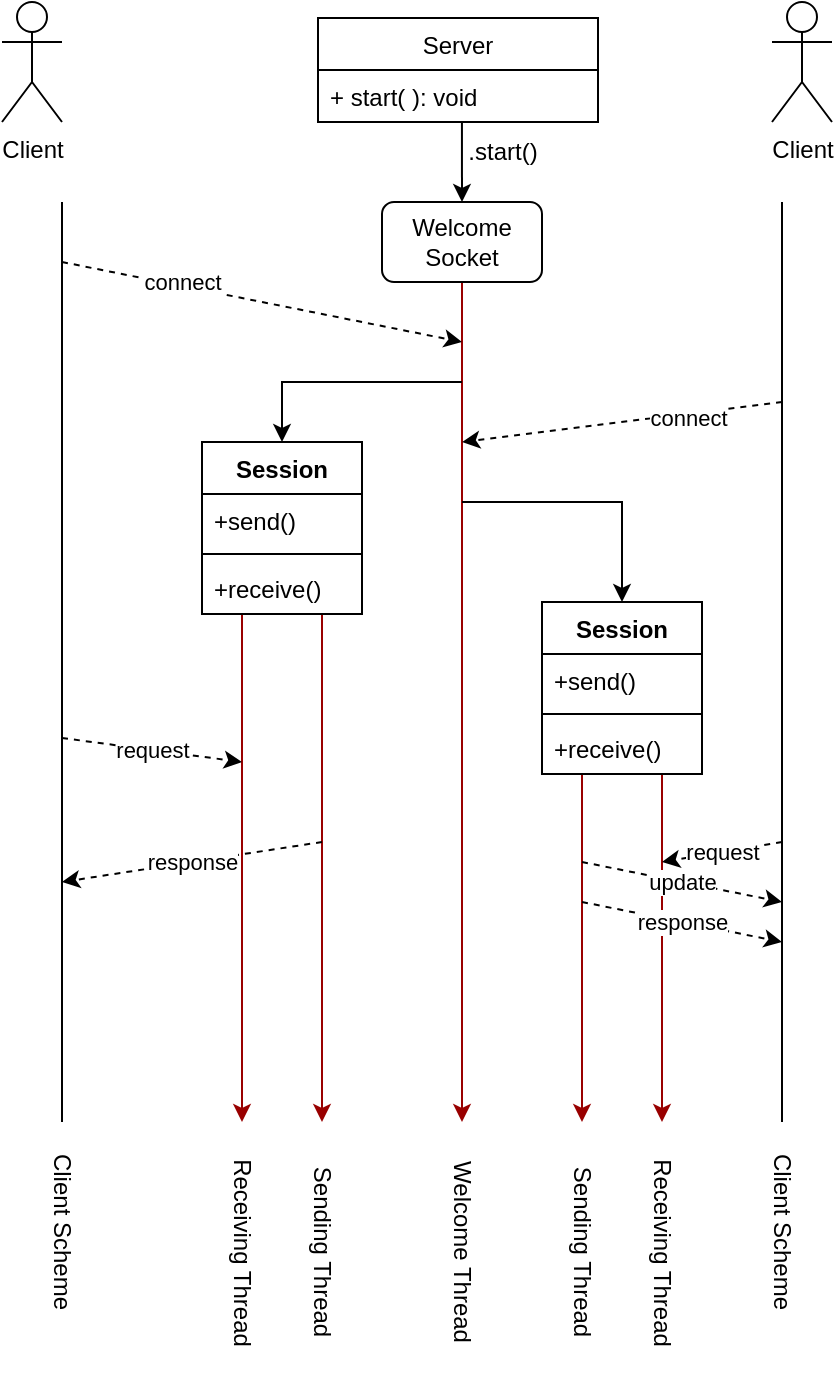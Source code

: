 <mxfile version="20.8.16" type="device"><diagram name="Page-1" id="9JiCJhedBSeGOr20cnOc"><mxGraphModel dx="1195" dy="680" grid="1" gridSize="10" guides="1" tooltips="1" connect="1" arrows="1" fold="1" page="1" pageScale="1" pageWidth="1169" pageHeight="827" math="0" shadow="0"><root><mxCell id="0"/><mxCell id="1" parent="0"/><mxCell id="QIBVH5AfbSdVguuBvBT3-30" style="edgeStyle=orthogonalEdgeStyle;rounded=0;orthogonalLoop=1;jettySize=auto;html=1;exitX=0.5;exitY=1;exitDx=0;exitDy=0;strokeColor=#990000;" edge="1" parent="1" source="QIBVH5AfbSdVguuBvBT3-6"><mxGeometry relative="1" as="geometry"><mxPoint x="400" y="620" as="targetPoint"/></mxGeometry></mxCell><mxCell id="QIBVH5AfbSdVguuBvBT3-6" value="Welcome Socket" style="rounded=1;whiteSpace=wrap;html=1;" vertex="1" parent="1"><mxGeometry x="360" y="160" width="80" height="40" as="geometry"/></mxCell><mxCell id="QIBVH5AfbSdVguuBvBT3-9" value="Client" style="shape=umlActor;verticalLabelPosition=bottom;verticalAlign=top;html=1;" vertex="1" parent="1"><mxGeometry x="170" y="60" width="30" height="60" as="geometry"/></mxCell><mxCell id="QIBVH5AfbSdVguuBvBT3-10" value="Client" style="shape=umlActor;verticalLabelPosition=bottom;verticalAlign=top;html=1;" vertex="1" parent="1"><mxGeometry x="555" y="60" width="30" height="60" as="geometry"/></mxCell><mxCell id="QIBVH5AfbSdVguuBvBT3-12" value="" style="endArrow=none;html=1;rounded=0;" edge="1" parent="1"><mxGeometry width="50" height="50" relative="1" as="geometry"><mxPoint x="200" y="620" as="sourcePoint"/><mxPoint x="200" y="160" as="targetPoint"/></mxGeometry></mxCell><mxCell id="QIBVH5AfbSdVguuBvBT3-13" value="" style="endArrow=none;html=1;rounded=0;" edge="1" parent="1"><mxGeometry width="50" height="50" relative="1" as="geometry"><mxPoint x="560" y="620" as="sourcePoint"/><mxPoint x="560" y="160" as="targetPoint"/></mxGeometry></mxCell><mxCell id="QIBVH5AfbSdVguuBvBT3-14" value="" style="endArrow=classic;html=1;rounded=0;dashed=1;" edge="1" parent="1"><mxGeometry width="50" height="50" relative="1" as="geometry"><mxPoint x="200" y="190" as="sourcePoint"/><mxPoint x="400" y="230" as="targetPoint"/></mxGeometry></mxCell><mxCell id="QIBVH5AfbSdVguuBvBT3-37" value="connect" style="edgeLabel;html=1;align=center;verticalAlign=middle;resizable=0;points=[];" vertex="1" connectable="0" parent="QIBVH5AfbSdVguuBvBT3-14"><mxGeometry x="-0.405" y="2" relative="1" as="geometry"><mxPoint as="offset"/></mxGeometry></mxCell><mxCell id="QIBVH5AfbSdVguuBvBT3-18" value="Server" style="swimlane;fontStyle=0;childLayout=stackLayout;horizontal=1;startSize=26;fillColor=none;horizontalStack=0;resizeParent=1;resizeParentMax=0;resizeLast=0;collapsible=1;marginBottom=0;" vertex="1" parent="1"><mxGeometry x="328" y="68" width="140" height="52" as="geometry"/></mxCell><mxCell id="QIBVH5AfbSdVguuBvBT3-19" value="+ start( ): void" style="text;strokeColor=none;fillColor=none;align=left;verticalAlign=top;spacingLeft=4;spacingRight=4;overflow=hidden;rotatable=0;points=[[0,0.5],[1,0.5]];portConstraint=eastwest;" vertex="1" parent="QIBVH5AfbSdVguuBvBT3-18"><mxGeometry y="26" width="140" height="26" as="geometry"/></mxCell><mxCell id="QIBVH5AfbSdVguuBvBT3-22" value=".start()" style="text;html=1;align=center;verticalAlign=middle;resizable=0;points=[];autosize=1;strokeColor=none;fillColor=none;" vertex="1" parent="1"><mxGeometry x="390" y="120" width="60" height="30" as="geometry"/></mxCell><mxCell id="QIBVH5AfbSdVguuBvBT3-28" style="edgeStyle=orthogonalEdgeStyle;rounded=0;orthogonalLoop=1;jettySize=auto;html=1;exitX=0.25;exitY=1;exitDx=0;exitDy=0;strokeColor=#990000;" edge="1" parent="1" source="QIBVH5AfbSdVguuBvBT3-23"><mxGeometry relative="1" as="geometry"><mxPoint x="290" y="620" as="targetPoint"/></mxGeometry></mxCell><mxCell id="QIBVH5AfbSdVguuBvBT3-29" style="edgeStyle=orthogonalEdgeStyle;rounded=0;orthogonalLoop=1;jettySize=auto;html=1;exitX=0.75;exitY=1;exitDx=0;exitDy=0;strokeColor=#990000;" edge="1" parent="1" source="QIBVH5AfbSdVguuBvBT3-23"><mxGeometry relative="1" as="geometry"><mxPoint x="330" y="620" as="targetPoint"/></mxGeometry></mxCell><mxCell id="QIBVH5AfbSdVguuBvBT3-23" value="Session" style="swimlane;fontStyle=1;align=center;verticalAlign=top;childLayout=stackLayout;horizontal=1;startSize=26;horizontalStack=0;resizeParent=1;resizeParentMax=0;resizeLast=0;collapsible=1;marginBottom=0;" vertex="1" parent="1"><mxGeometry x="270" y="280" width="80" height="86" as="geometry"/></mxCell><mxCell id="QIBVH5AfbSdVguuBvBT3-24" value="+send()" style="text;strokeColor=none;fillColor=none;align=left;verticalAlign=top;spacingLeft=4;spacingRight=4;overflow=hidden;rotatable=0;points=[[0,0.5],[1,0.5]];portConstraint=eastwest;" vertex="1" parent="QIBVH5AfbSdVguuBvBT3-23"><mxGeometry y="26" width="80" height="26" as="geometry"/></mxCell><mxCell id="QIBVH5AfbSdVguuBvBT3-25" value="" style="line;strokeWidth=1;fillColor=none;align=left;verticalAlign=middle;spacingTop=-1;spacingLeft=3;spacingRight=3;rotatable=0;labelPosition=right;points=[];portConstraint=eastwest;strokeColor=inherit;" vertex="1" parent="QIBVH5AfbSdVguuBvBT3-23"><mxGeometry y="52" width="80" height="8" as="geometry"/></mxCell><mxCell id="QIBVH5AfbSdVguuBvBT3-26" value="+receive()" style="text;strokeColor=none;fillColor=none;align=left;verticalAlign=top;spacingLeft=4;spacingRight=4;overflow=hidden;rotatable=0;points=[[0,0.5],[1,0.5]];portConstraint=eastwest;" vertex="1" parent="QIBVH5AfbSdVguuBvBT3-23"><mxGeometry y="60" width="80" height="26" as="geometry"/></mxCell><mxCell id="QIBVH5AfbSdVguuBvBT3-27" value="" style="endArrow=classic;html=1;rounded=0;entryX=0.5;entryY=0;entryDx=0;entryDy=0;" edge="1" parent="1" target="QIBVH5AfbSdVguuBvBT3-23"><mxGeometry width="50" height="50" relative="1" as="geometry"><mxPoint x="400" y="250" as="sourcePoint"/><mxPoint x="230" y="250" as="targetPoint"/><Array as="points"><mxPoint x="310" y="250"/></Array></mxGeometry></mxCell><mxCell id="QIBVH5AfbSdVguuBvBT3-31" style="edgeStyle=orthogonalEdgeStyle;rounded=0;orthogonalLoop=1;jettySize=auto;html=1;exitX=0.25;exitY=1;exitDx=0;exitDy=0;strokeColor=#990000;" edge="1" parent="1" source="QIBVH5AfbSdVguuBvBT3-33"><mxGeometry relative="1" as="geometry"><mxPoint x="460" y="620" as="targetPoint"/></mxGeometry></mxCell><mxCell id="QIBVH5AfbSdVguuBvBT3-32" style="edgeStyle=orthogonalEdgeStyle;rounded=0;orthogonalLoop=1;jettySize=auto;html=1;exitX=0.75;exitY=1;exitDx=0;exitDy=0;strokeColor=#990000;" edge="1" parent="1" source="QIBVH5AfbSdVguuBvBT3-33"><mxGeometry relative="1" as="geometry"><mxPoint x="500" y="620" as="targetPoint"/></mxGeometry></mxCell><mxCell id="QIBVH5AfbSdVguuBvBT3-33" value="Session" style="swimlane;fontStyle=1;align=center;verticalAlign=top;childLayout=stackLayout;horizontal=1;startSize=26;horizontalStack=0;resizeParent=1;resizeParentMax=0;resizeLast=0;collapsible=1;marginBottom=0;" vertex="1" parent="1"><mxGeometry x="440" y="360" width="80" height="86" as="geometry"/></mxCell><mxCell id="QIBVH5AfbSdVguuBvBT3-34" value="+send()" style="text;strokeColor=none;fillColor=none;align=left;verticalAlign=top;spacingLeft=4;spacingRight=4;overflow=hidden;rotatable=0;points=[[0,0.5],[1,0.5]];portConstraint=eastwest;" vertex="1" parent="QIBVH5AfbSdVguuBvBT3-33"><mxGeometry y="26" width="80" height="26" as="geometry"/></mxCell><mxCell id="QIBVH5AfbSdVguuBvBT3-35" value="" style="line;strokeWidth=1;fillColor=none;align=left;verticalAlign=middle;spacingTop=-1;spacingLeft=3;spacingRight=3;rotatable=0;labelPosition=right;points=[];portConstraint=eastwest;strokeColor=inherit;" vertex="1" parent="QIBVH5AfbSdVguuBvBT3-33"><mxGeometry y="52" width="80" height="8" as="geometry"/></mxCell><mxCell id="QIBVH5AfbSdVguuBvBT3-36" value="+receive()" style="text;strokeColor=none;fillColor=none;align=left;verticalAlign=top;spacingLeft=4;spacingRight=4;overflow=hidden;rotatable=0;points=[[0,0.5],[1,0.5]];portConstraint=eastwest;" vertex="1" parent="QIBVH5AfbSdVguuBvBT3-33"><mxGeometry y="60" width="80" height="26" as="geometry"/></mxCell><mxCell id="QIBVH5AfbSdVguuBvBT3-38" value="" style="endArrow=classic;html=1;rounded=0;entryX=0.5;entryY=0;entryDx=0;entryDy=0;" edge="1" parent="1" target="QIBVH5AfbSdVguuBvBT3-33"><mxGeometry width="50" height="50" relative="1" as="geometry"><mxPoint x="400" y="310" as="sourcePoint"/><mxPoint x="490" y="280" as="targetPoint"/><Array as="points"><mxPoint x="480" y="310"/></Array></mxGeometry></mxCell><mxCell id="QIBVH5AfbSdVguuBvBT3-39" value="" style="endArrow=classic;html=1;rounded=0;dashed=1;" edge="1" parent="1"><mxGeometry width="50" height="50" relative="1" as="geometry"><mxPoint x="560" y="260" as="sourcePoint"/><mxPoint x="400" y="280" as="targetPoint"/></mxGeometry></mxCell><mxCell id="QIBVH5AfbSdVguuBvBT3-40" value="connect" style="edgeLabel;html=1;align=center;verticalAlign=middle;resizable=0;points=[];" vertex="1" connectable="0" parent="QIBVH5AfbSdVguuBvBT3-39"><mxGeometry x="-0.405" y="2" relative="1" as="geometry"><mxPoint as="offset"/></mxGeometry></mxCell><mxCell id="QIBVH5AfbSdVguuBvBT3-41" value="request" style="endArrow=classic;html=1;rounded=0;dashed=1;" edge="1" parent="1"><mxGeometry width="50" height="50" relative="1" as="geometry"><mxPoint x="200" y="428" as="sourcePoint"/><mxPoint x="290" y="440" as="targetPoint"/></mxGeometry></mxCell><mxCell id="QIBVH5AfbSdVguuBvBT3-43" value="response" style="endArrow=classic;html=1;rounded=0;dashed=1;" edge="1" parent="1"><mxGeometry x="-0.004" width="50" height="50" relative="1" as="geometry"><mxPoint x="330" y="480" as="sourcePoint"/><mxPoint x="200" y="500" as="targetPoint"/><mxPoint as="offset"/></mxGeometry></mxCell><mxCell id="QIBVH5AfbSdVguuBvBT3-44" value="request" style="endArrow=classic;html=1;rounded=0;dashed=1;" edge="1" parent="1"><mxGeometry width="50" height="50" relative="1" as="geometry"><mxPoint x="560" y="480" as="sourcePoint"/><mxPoint x="500" y="490" as="targetPoint"/></mxGeometry></mxCell><mxCell id="QIBVH5AfbSdVguuBvBT3-45" value="update" style="endArrow=classic;html=1;rounded=0;dashed=1;" edge="1" parent="1"><mxGeometry width="50" height="50" relative="1" as="geometry"><mxPoint x="460" y="490" as="sourcePoint"/><mxPoint x="560" y="510" as="targetPoint"/></mxGeometry></mxCell><mxCell id="QIBVH5AfbSdVguuBvBT3-47" value="response" style="endArrow=classic;html=1;rounded=0;dashed=1;" edge="1" parent="1"><mxGeometry width="50" height="50" relative="1" as="geometry"><mxPoint x="460.0" y="510" as="sourcePoint"/><mxPoint x="560.0" y="530" as="targetPoint"/></mxGeometry></mxCell><mxCell id="QIBVH5AfbSdVguuBvBT3-48" value="Sending Thread" style="text;html=1;strokeColor=none;fillColor=none;align=center;verticalAlign=middle;whiteSpace=wrap;rounded=0;rotation=90;" vertex="1" parent="1"><mxGeometry x="270" y="670" width="120" height="30" as="geometry"/></mxCell><mxCell id="QIBVH5AfbSdVguuBvBT3-49" value="Receiving Thread" style="text;html=1;align=center;verticalAlign=middle;resizable=0;points=[];autosize=1;strokeColor=none;fillColor=none;rotation=90;" vertex="1" parent="1"><mxGeometry x="230" y="670" width="120" height="30" as="geometry"/></mxCell><mxCell id="QIBVH5AfbSdVguuBvBT3-50" value="" style="endArrow=classic;html=1;rounded=0;exitX=0.514;exitY=1;exitDx=0;exitDy=0;exitPerimeter=0;" edge="1" parent="1" source="QIBVH5AfbSdVguuBvBT3-19"><mxGeometry width="50" height="50" relative="1" as="geometry"><mxPoint x="350" y="210" as="sourcePoint"/><mxPoint x="400" y="160" as="targetPoint"/></mxGeometry></mxCell><mxCell id="QIBVH5AfbSdVguuBvBT3-51" value="Sending Thread" style="text;html=1;strokeColor=none;fillColor=none;align=center;verticalAlign=middle;whiteSpace=wrap;rounded=0;rotation=90;" vertex="1" parent="1"><mxGeometry x="400" y="670" width="120" height="30" as="geometry"/></mxCell><mxCell id="QIBVH5AfbSdVguuBvBT3-52" value="Receiving Thread" style="text;html=1;align=center;verticalAlign=middle;resizable=0;points=[];autosize=1;strokeColor=none;fillColor=none;rotation=90;" vertex="1" parent="1"><mxGeometry x="440" y="670" width="120" height="30" as="geometry"/></mxCell><mxCell id="QIBVH5AfbSdVguuBvBT3-53" value="Welcome Thread" style="text;html=1;strokeColor=none;fillColor=none;align=center;verticalAlign=middle;whiteSpace=wrap;rounded=0;rotation=90;" vertex="1" parent="1"><mxGeometry x="340" y="670" width="120" height="30" as="geometry"/></mxCell><mxCell id="QIBVH5AfbSdVguuBvBT3-54" value="Client Scheme" style="text;html=1;strokeColor=none;fillColor=none;align=center;verticalAlign=middle;whiteSpace=wrap;rounded=0;rotation=90;" vertex="1" parent="1"><mxGeometry x="140" y="660" width="120" height="30" as="geometry"/></mxCell><mxCell id="QIBVH5AfbSdVguuBvBT3-55" value="Client Scheme" style="text;html=1;strokeColor=none;fillColor=none;align=center;verticalAlign=middle;whiteSpace=wrap;rounded=0;rotation=90;" vertex="1" parent="1"><mxGeometry x="500" y="660" width="120" height="30" as="geometry"/></mxCell></root></mxGraphModel></diagram></mxfile>